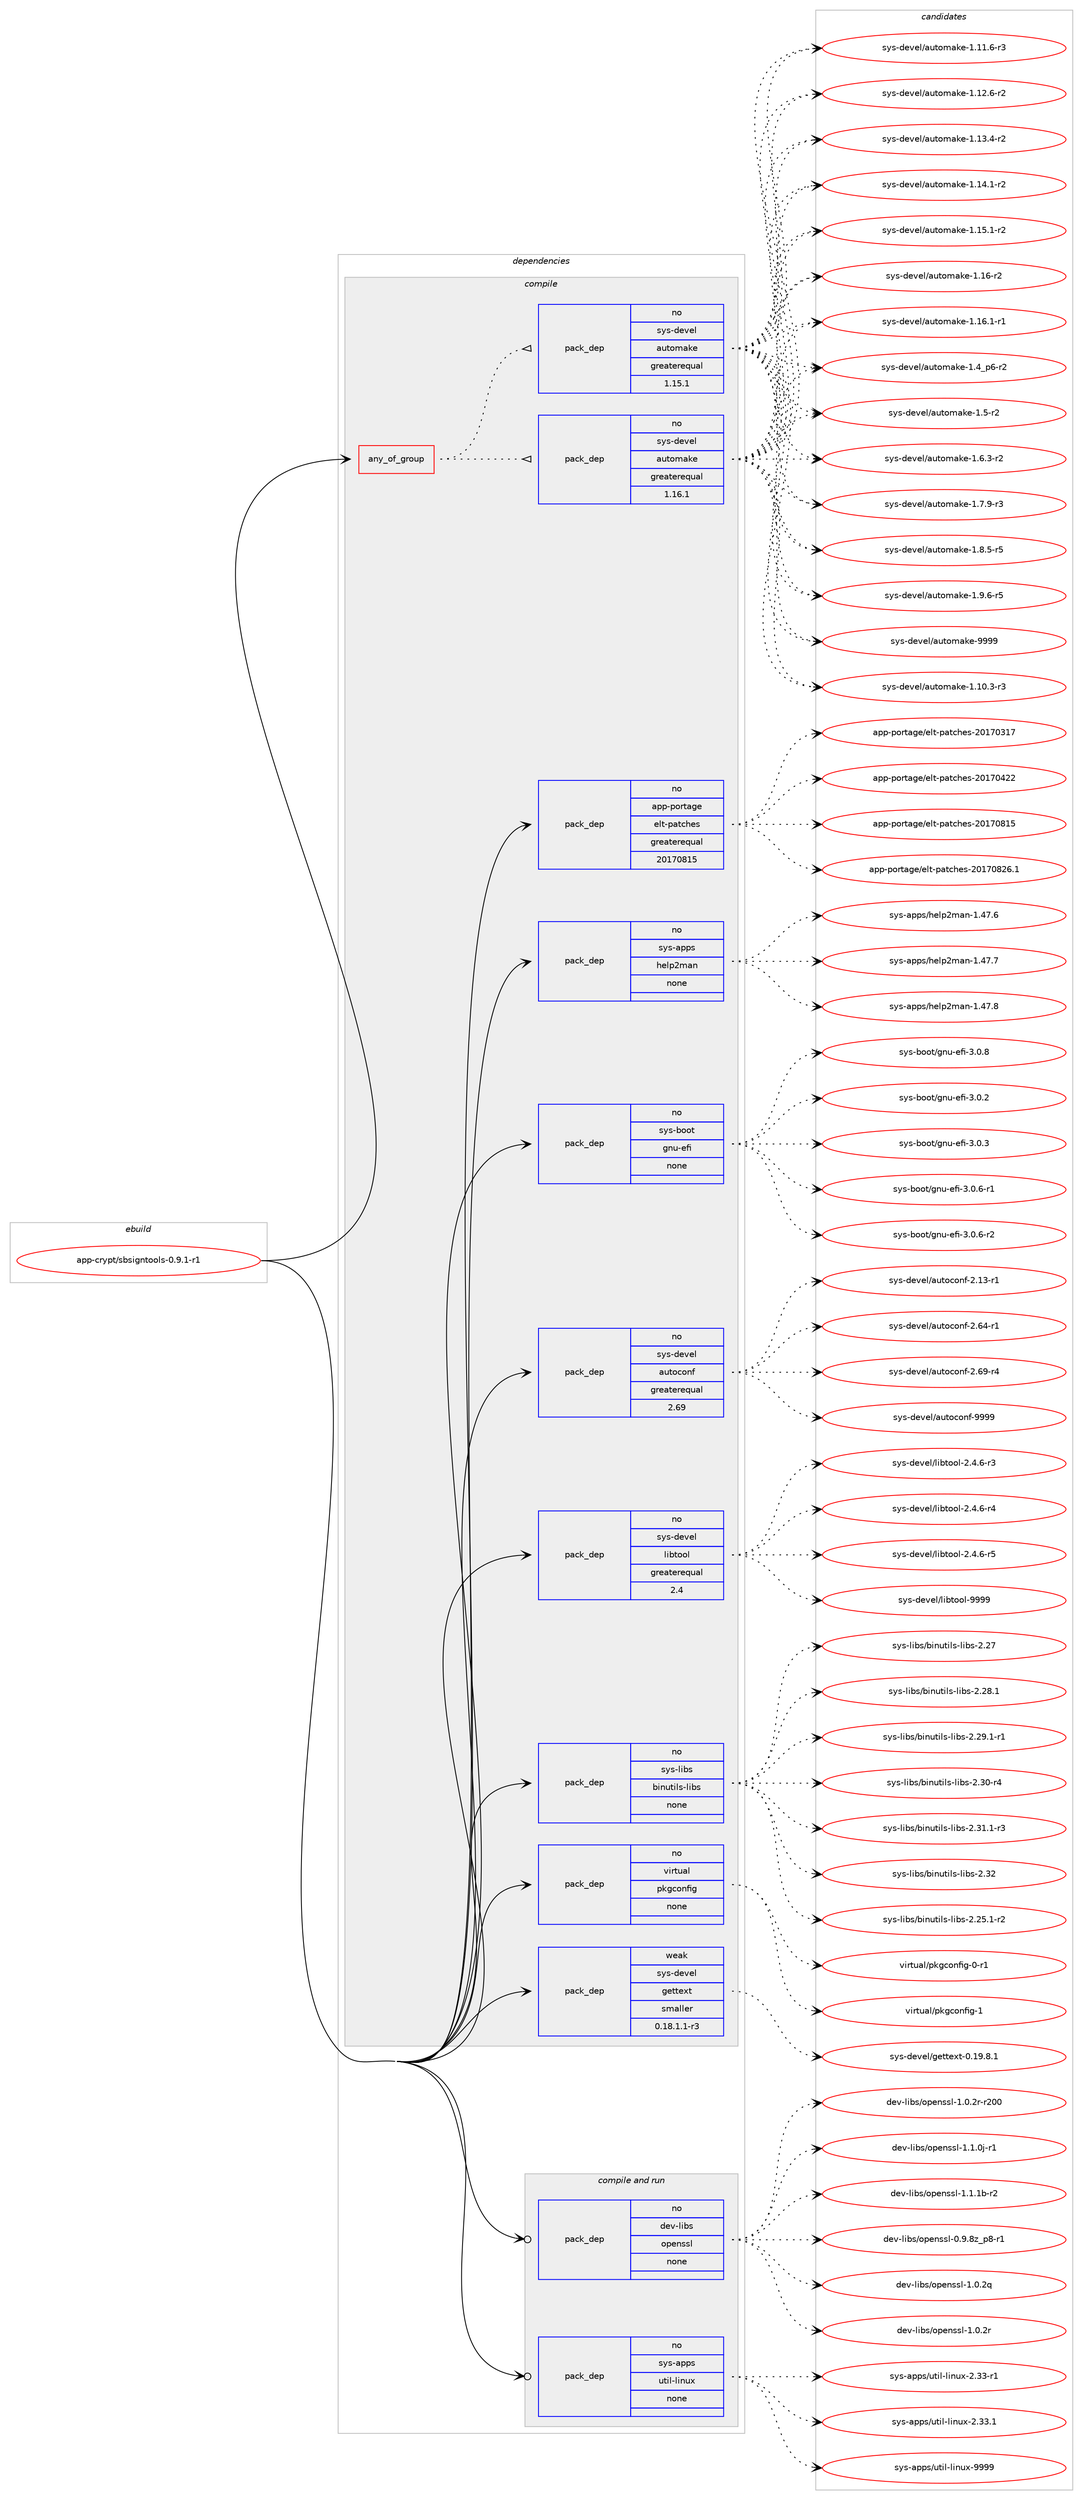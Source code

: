 digraph prolog {

# *************
# Graph options
# *************

newrank=true;
concentrate=true;
compound=true;
graph [rankdir=LR,fontname=Helvetica,fontsize=10,ranksep=1.5];#, ranksep=2.5, nodesep=0.2];
edge  [arrowhead=vee];
node  [fontname=Helvetica,fontsize=10];

# **********
# The ebuild
# **********

subgraph cluster_leftcol {
color=gray;
rank=same;
label=<<i>ebuild</i>>;
id [label="app-crypt/sbsigntools-0.9.1-r1", color=red, width=4, href="../app-crypt/sbsigntools-0.9.1-r1.svg"];
}

# ****************
# The dependencies
# ****************

subgraph cluster_midcol {
color=gray;
label=<<i>dependencies</i>>;
subgraph cluster_compile {
fillcolor="#eeeeee";
style=filled;
label=<<i>compile</i>>;
subgraph any19326 {
dependency1276847 [label=<<TABLE BORDER="0" CELLBORDER="1" CELLSPACING="0" CELLPADDING="4"><TR><TD CELLPADDING="10">any_of_group</TD></TR></TABLE>>, shape=none, color=red];subgraph pack909036 {
dependency1276848 [label=<<TABLE BORDER="0" CELLBORDER="1" CELLSPACING="0" CELLPADDING="4" WIDTH="220"><TR><TD ROWSPAN="6" CELLPADDING="30">pack_dep</TD></TR><TR><TD WIDTH="110">no</TD></TR><TR><TD>sys-devel</TD></TR><TR><TD>automake</TD></TR><TR><TD>greaterequal</TD></TR><TR><TD>1.16.1</TD></TR></TABLE>>, shape=none, color=blue];
}
dependency1276847:e -> dependency1276848:w [weight=20,style="dotted",arrowhead="oinv"];
subgraph pack909037 {
dependency1276849 [label=<<TABLE BORDER="0" CELLBORDER="1" CELLSPACING="0" CELLPADDING="4" WIDTH="220"><TR><TD ROWSPAN="6" CELLPADDING="30">pack_dep</TD></TR><TR><TD WIDTH="110">no</TD></TR><TR><TD>sys-devel</TD></TR><TR><TD>automake</TD></TR><TR><TD>greaterequal</TD></TR><TR><TD>1.15.1</TD></TR></TABLE>>, shape=none, color=blue];
}
dependency1276847:e -> dependency1276849:w [weight=20,style="dotted",arrowhead="oinv"];
}
id:e -> dependency1276847:w [weight=20,style="solid",arrowhead="vee"];
subgraph pack909038 {
dependency1276850 [label=<<TABLE BORDER="0" CELLBORDER="1" CELLSPACING="0" CELLPADDING="4" WIDTH="220"><TR><TD ROWSPAN="6" CELLPADDING="30">pack_dep</TD></TR><TR><TD WIDTH="110">no</TD></TR><TR><TD>app-portage</TD></TR><TR><TD>elt-patches</TD></TR><TR><TD>greaterequal</TD></TR><TR><TD>20170815</TD></TR></TABLE>>, shape=none, color=blue];
}
id:e -> dependency1276850:w [weight=20,style="solid",arrowhead="vee"];
subgraph pack909039 {
dependency1276851 [label=<<TABLE BORDER="0" CELLBORDER="1" CELLSPACING="0" CELLPADDING="4" WIDTH="220"><TR><TD ROWSPAN="6" CELLPADDING="30">pack_dep</TD></TR><TR><TD WIDTH="110">no</TD></TR><TR><TD>sys-apps</TD></TR><TR><TD>help2man</TD></TR><TR><TD>none</TD></TR><TR><TD></TD></TR></TABLE>>, shape=none, color=blue];
}
id:e -> dependency1276851:w [weight=20,style="solid",arrowhead="vee"];
subgraph pack909040 {
dependency1276852 [label=<<TABLE BORDER="0" CELLBORDER="1" CELLSPACING="0" CELLPADDING="4" WIDTH="220"><TR><TD ROWSPAN="6" CELLPADDING="30">pack_dep</TD></TR><TR><TD WIDTH="110">no</TD></TR><TR><TD>sys-boot</TD></TR><TR><TD>gnu-efi</TD></TR><TR><TD>none</TD></TR><TR><TD></TD></TR></TABLE>>, shape=none, color=blue];
}
id:e -> dependency1276852:w [weight=20,style="solid",arrowhead="vee"];
subgraph pack909041 {
dependency1276853 [label=<<TABLE BORDER="0" CELLBORDER="1" CELLSPACING="0" CELLPADDING="4" WIDTH="220"><TR><TD ROWSPAN="6" CELLPADDING="30">pack_dep</TD></TR><TR><TD WIDTH="110">no</TD></TR><TR><TD>sys-devel</TD></TR><TR><TD>autoconf</TD></TR><TR><TD>greaterequal</TD></TR><TR><TD>2.69</TD></TR></TABLE>>, shape=none, color=blue];
}
id:e -> dependency1276853:w [weight=20,style="solid",arrowhead="vee"];
subgraph pack909042 {
dependency1276854 [label=<<TABLE BORDER="0" CELLBORDER="1" CELLSPACING="0" CELLPADDING="4" WIDTH="220"><TR><TD ROWSPAN="6" CELLPADDING="30">pack_dep</TD></TR><TR><TD WIDTH="110">no</TD></TR><TR><TD>sys-devel</TD></TR><TR><TD>libtool</TD></TR><TR><TD>greaterequal</TD></TR><TR><TD>2.4</TD></TR></TABLE>>, shape=none, color=blue];
}
id:e -> dependency1276854:w [weight=20,style="solid",arrowhead="vee"];
subgraph pack909043 {
dependency1276855 [label=<<TABLE BORDER="0" CELLBORDER="1" CELLSPACING="0" CELLPADDING="4" WIDTH="220"><TR><TD ROWSPAN="6" CELLPADDING="30">pack_dep</TD></TR><TR><TD WIDTH="110">no</TD></TR><TR><TD>sys-libs</TD></TR><TR><TD>binutils-libs</TD></TR><TR><TD>none</TD></TR><TR><TD></TD></TR></TABLE>>, shape=none, color=blue];
}
id:e -> dependency1276855:w [weight=20,style="solid",arrowhead="vee"];
subgraph pack909044 {
dependency1276856 [label=<<TABLE BORDER="0" CELLBORDER="1" CELLSPACING="0" CELLPADDING="4" WIDTH="220"><TR><TD ROWSPAN="6" CELLPADDING="30">pack_dep</TD></TR><TR><TD WIDTH="110">no</TD></TR><TR><TD>virtual</TD></TR><TR><TD>pkgconfig</TD></TR><TR><TD>none</TD></TR><TR><TD></TD></TR></TABLE>>, shape=none, color=blue];
}
id:e -> dependency1276856:w [weight=20,style="solid",arrowhead="vee"];
subgraph pack909045 {
dependency1276857 [label=<<TABLE BORDER="0" CELLBORDER="1" CELLSPACING="0" CELLPADDING="4" WIDTH="220"><TR><TD ROWSPAN="6" CELLPADDING="30">pack_dep</TD></TR><TR><TD WIDTH="110">weak</TD></TR><TR><TD>sys-devel</TD></TR><TR><TD>gettext</TD></TR><TR><TD>smaller</TD></TR><TR><TD>0.18.1.1-r3</TD></TR></TABLE>>, shape=none, color=blue];
}
id:e -> dependency1276857:w [weight=20,style="solid",arrowhead="vee"];
}
subgraph cluster_compileandrun {
fillcolor="#eeeeee";
style=filled;
label=<<i>compile and run</i>>;
subgraph pack909046 {
dependency1276858 [label=<<TABLE BORDER="0" CELLBORDER="1" CELLSPACING="0" CELLPADDING="4" WIDTH="220"><TR><TD ROWSPAN="6" CELLPADDING="30">pack_dep</TD></TR><TR><TD WIDTH="110">no</TD></TR><TR><TD>dev-libs</TD></TR><TR><TD>openssl</TD></TR><TR><TD>none</TD></TR><TR><TD></TD></TR></TABLE>>, shape=none, color=blue];
}
id:e -> dependency1276858:w [weight=20,style="solid",arrowhead="odotvee"];
subgraph pack909047 {
dependency1276859 [label=<<TABLE BORDER="0" CELLBORDER="1" CELLSPACING="0" CELLPADDING="4" WIDTH="220"><TR><TD ROWSPAN="6" CELLPADDING="30">pack_dep</TD></TR><TR><TD WIDTH="110">no</TD></TR><TR><TD>sys-apps</TD></TR><TR><TD>util-linux</TD></TR><TR><TD>none</TD></TR><TR><TD></TD></TR></TABLE>>, shape=none, color=blue];
}
id:e -> dependency1276859:w [weight=20,style="solid",arrowhead="odotvee"];
}
subgraph cluster_run {
fillcolor="#eeeeee";
style=filled;
label=<<i>run</i>>;
}
}

# **************
# The candidates
# **************

subgraph cluster_choices {
rank=same;
color=gray;
label=<<i>candidates</i>>;

subgraph choice909036 {
color=black;
nodesep=1;
choice11512111545100101118101108479711711611110997107101454946494846514511451 [label="sys-devel/automake-1.10.3-r3", color=red, width=4,href="../sys-devel/automake-1.10.3-r3.svg"];
choice11512111545100101118101108479711711611110997107101454946494946544511451 [label="sys-devel/automake-1.11.6-r3", color=red, width=4,href="../sys-devel/automake-1.11.6-r3.svg"];
choice11512111545100101118101108479711711611110997107101454946495046544511450 [label="sys-devel/automake-1.12.6-r2", color=red, width=4,href="../sys-devel/automake-1.12.6-r2.svg"];
choice11512111545100101118101108479711711611110997107101454946495146524511450 [label="sys-devel/automake-1.13.4-r2", color=red, width=4,href="../sys-devel/automake-1.13.4-r2.svg"];
choice11512111545100101118101108479711711611110997107101454946495246494511450 [label="sys-devel/automake-1.14.1-r2", color=red, width=4,href="../sys-devel/automake-1.14.1-r2.svg"];
choice11512111545100101118101108479711711611110997107101454946495346494511450 [label="sys-devel/automake-1.15.1-r2", color=red, width=4,href="../sys-devel/automake-1.15.1-r2.svg"];
choice1151211154510010111810110847971171161111099710710145494649544511450 [label="sys-devel/automake-1.16-r2", color=red, width=4,href="../sys-devel/automake-1.16-r2.svg"];
choice11512111545100101118101108479711711611110997107101454946495446494511449 [label="sys-devel/automake-1.16.1-r1", color=red, width=4,href="../sys-devel/automake-1.16.1-r1.svg"];
choice115121115451001011181011084797117116111109971071014549465295112544511450 [label="sys-devel/automake-1.4_p6-r2", color=red, width=4,href="../sys-devel/automake-1.4_p6-r2.svg"];
choice11512111545100101118101108479711711611110997107101454946534511450 [label="sys-devel/automake-1.5-r2", color=red, width=4,href="../sys-devel/automake-1.5-r2.svg"];
choice115121115451001011181011084797117116111109971071014549465446514511450 [label="sys-devel/automake-1.6.3-r2", color=red, width=4,href="../sys-devel/automake-1.6.3-r2.svg"];
choice115121115451001011181011084797117116111109971071014549465546574511451 [label="sys-devel/automake-1.7.9-r3", color=red, width=4,href="../sys-devel/automake-1.7.9-r3.svg"];
choice115121115451001011181011084797117116111109971071014549465646534511453 [label="sys-devel/automake-1.8.5-r5", color=red, width=4,href="../sys-devel/automake-1.8.5-r5.svg"];
choice115121115451001011181011084797117116111109971071014549465746544511453 [label="sys-devel/automake-1.9.6-r5", color=red, width=4,href="../sys-devel/automake-1.9.6-r5.svg"];
choice115121115451001011181011084797117116111109971071014557575757 [label="sys-devel/automake-9999", color=red, width=4,href="../sys-devel/automake-9999.svg"];
dependency1276848:e -> choice11512111545100101118101108479711711611110997107101454946494846514511451:w [style=dotted,weight="100"];
dependency1276848:e -> choice11512111545100101118101108479711711611110997107101454946494946544511451:w [style=dotted,weight="100"];
dependency1276848:e -> choice11512111545100101118101108479711711611110997107101454946495046544511450:w [style=dotted,weight="100"];
dependency1276848:e -> choice11512111545100101118101108479711711611110997107101454946495146524511450:w [style=dotted,weight="100"];
dependency1276848:e -> choice11512111545100101118101108479711711611110997107101454946495246494511450:w [style=dotted,weight="100"];
dependency1276848:e -> choice11512111545100101118101108479711711611110997107101454946495346494511450:w [style=dotted,weight="100"];
dependency1276848:e -> choice1151211154510010111810110847971171161111099710710145494649544511450:w [style=dotted,weight="100"];
dependency1276848:e -> choice11512111545100101118101108479711711611110997107101454946495446494511449:w [style=dotted,weight="100"];
dependency1276848:e -> choice115121115451001011181011084797117116111109971071014549465295112544511450:w [style=dotted,weight="100"];
dependency1276848:e -> choice11512111545100101118101108479711711611110997107101454946534511450:w [style=dotted,weight="100"];
dependency1276848:e -> choice115121115451001011181011084797117116111109971071014549465446514511450:w [style=dotted,weight="100"];
dependency1276848:e -> choice115121115451001011181011084797117116111109971071014549465546574511451:w [style=dotted,weight="100"];
dependency1276848:e -> choice115121115451001011181011084797117116111109971071014549465646534511453:w [style=dotted,weight="100"];
dependency1276848:e -> choice115121115451001011181011084797117116111109971071014549465746544511453:w [style=dotted,weight="100"];
dependency1276848:e -> choice115121115451001011181011084797117116111109971071014557575757:w [style=dotted,weight="100"];
}
subgraph choice909037 {
color=black;
nodesep=1;
choice11512111545100101118101108479711711611110997107101454946494846514511451 [label="sys-devel/automake-1.10.3-r3", color=red, width=4,href="../sys-devel/automake-1.10.3-r3.svg"];
choice11512111545100101118101108479711711611110997107101454946494946544511451 [label="sys-devel/automake-1.11.6-r3", color=red, width=4,href="../sys-devel/automake-1.11.6-r3.svg"];
choice11512111545100101118101108479711711611110997107101454946495046544511450 [label="sys-devel/automake-1.12.6-r2", color=red, width=4,href="../sys-devel/automake-1.12.6-r2.svg"];
choice11512111545100101118101108479711711611110997107101454946495146524511450 [label="sys-devel/automake-1.13.4-r2", color=red, width=4,href="../sys-devel/automake-1.13.4-r2.svg"];
choice11512111545100101118101108479711711611110997107101454946495246494511450 [label="sys-devel/automake-1.14.1-r2", color=red, width=4,href="../sys-devel/automake-1.14.1-r2.svg"];
choice11512111545100101118101108479711711611110997107101454946495346494511450 [label="sys-devel/automake-1.15.1-r2", color=red, width=4,href="../sys-devel/automake-1.15.1-r2.svg"];
choice1151211154510010111810110847971171161111099710710145494649544511450 [label="sys-devel/automake-1.16-r2", color=red, width=4,href="../sys-devel/automake-1.16-r2.svg"];
choice11512111545100101118101108479711711611110997107101454946495446494511449 [label="sys-devel/automake-1.16.1-r1", color=red, width=4,href="../sys-devel/automake-1.16.1-r1.svg"];
choice115121115451001011181011084797117116111109971071014549465295112544511450 [label="sys-devel/automake-1.4_p6-r2", color=red, width=4,href="../sys-devel/automake-1.4_p6-r2.svg"];
choice11512111545100101118101108479711711611110997107101454946534511450 [label="sys-devel/automake-1.5-r2", color=red, width=4,href="../sys-devel/automake-1.5-r2.svg"];
choice115121115451001011181011084797117116111109971071014549465446514511450 [label="sys-devel/automake-1.6.3-r2", color=red, width=4,href="../sys-devel/automake-1.6.3-r2.svg"];
choice115121115451001011181011084797117116111109971071014549465546574511451 [label="sys-devel/automake-1.7.9-r3", color=red, width=4,href="../sys-devel/automake-1.7.9-r3.svg"];
choice115121115451001011181011084797117116111109971071014549465646534511453 [label="sys-devel/automake-1.8.5-r5", color=red, width=4,href="../sys-devel/automake-1.8.5-r5.svg"];
choice115121115451001011181011084797117116111109971071014549465746544511453 [label="sys-devel/automake-1.9.6-r5", color=red, width=4,href="../sys-devel/automake-1.9.6-r5.svg"];
choice115121115451001011181011084797117116111109971071014557575757 [label="sys-devel/automake-9999", color=red, width=4,href="../sys-devel/automake-9999.svg"];
dependency1276849:e -> choice11512111545100101118101108479711711611110997107101454946494846514511451:w [style=dotted,weight="100"];
dependency1276849:e -> choice11512111545100101118101108479711711611110997107101454946494946544511451:w [style=dotted,weight="100"];
dependency1276849:e -> choice11512111545100101118101108479711711611110997107101454946495046544511450:w [style=dotted,weight="100"];
dependency1276849:e -> choice11512111545100101118101108479711711611110997107101454946495146524511450:w [style=dotted,weight="100"];
dependency1276849:e -> choice11512111545100101118101108479711711611110997107101454946495246494511450:w [style=dotted,weight="100"];
dependency1276849:e -> choice11512111545100101118101108479711711611110997107101454946495346494511450:w [style=dotted,weight="100"];
dependency1276849:e -> choice1151211154510010111810110847971171161111099710710145494649544511450:w [style=dotted,weight="100"];
dependency1276849:e -> choice11512111545100101118101108479711711611110997107101454946495446494511449:w [style=dotted,weight="100"];
dependency1276849:e -> choice115121115451001011181011084797117116111109971071014549465295112544511450:w [style=dotted,weight="100"];
dependency1276849:e -> choice11512111545100101118101108479711711611110997107101454946534511450:w [style=dotted,weight="100"];
dependency1276849:e -> choice115121115451001011181011084797117116111109971071014549465446514511450:w [style=dotted,weight="100"];
dependency1276849:e -> choice115121115451001011181011084797117116111109971071014549465546574511451:w [style=dotted,weight="100"];
dependency1276849:e -> choice115121115451001011181011084797117116111109971071014549465646534511453:w [style=dotted,weight="100"];
dependency1276849:e -> choice115121115451001011181011084797117116111109971071014549465746544511453:w [style=dotted,weight="100"];
dependency1276849:e -> choice115121115451001011181011084797117116111109971071014557575757:w [style=dotted,weight="100"];
}
subgraph choice909038 {
color=black;
nodesep=1;
choice97112112451121111141169710310147101108116451129711699104101115455048495548514955 [label="app-portage/elt-patches-20170317", color=red, width=4,href="../app-portage/elt-patches-20170317.svg"];
choice97112112451121111141169710310147101108116451129711699104101115455048495548525050 [label="app-portage/elt-patches-20170422", color=red, width=4,href="../app-portage/elt-patches-20170422.svg"];
choice97112112451121111141169710310147101108116451129711699104101115455048495548564953 [label="app-portage/elt-patches-20170815", color=red, width=4,href="../app-portage/elt-patches-20170815.svg"];
choice971121124511211111411697103101471011081164511297116991041011154550484955485650544649 [label="app-portage/elt-patches-20170826.1", color=red, width=4,href="../app-portage/elt-patches-20170826.1.svg"];
dependency1276850:e -> choice97112112451121111141169710310147101108116451129711699104101115455048495548514955:w [style=dotted,weight="100"];
dependency1276850:e -> choice97112112451121111141169710310147101108116451129711699104101115455048495548525050:w [style=dotted,weight="100"];
dependency1276850:e -> choice97112112451121111141169710310147101108116451129711699104101115455048495548564953:w [style=dotted,weight="100"];
dependency1276850:e -> choice971121124511211111411697103101471011081164511297116991041011154550484955485650544649:w [style=dotted,weight="100"];
}
subgraph choice909039 {
color=black;
nodesep=1;
choice115121115459711211211547104101108112501099711045494652554654 [label="sys-apps/help2man-1.47.6", color=red, width=4,href="../sys-apps/help2man-1.47.6.svg"];
choice115121115459711211211547104101108112501099711045494652554655 [label="sys-apps/help2man-1.47.7", color=red, width=4,href="../sys-apps/help2man-1.47.7.svg"];
choice115121115459711211211547104101108112501099711045494652554656 [label="sys-apps/help2man-1.47.8", color=red, width=4,href="../sys-apps/help2man-1.47.8.svg"];
dependency1276851:e -> choice115121115459711211211547104101108112501099711045494652554654:w [style=dotted,weight="100"];
dependency1276851:e -> choice115121115459711211211547104101108112501099711045494652554655:w [style=dotted,weight="100"];
dependency1276851:e -> choice115121115459711211211547104101108112501099711045494652554656:w [style=dotted,weight="100"];
}
subgraph choice909040 {
color=black;
nodesep=1;
choice11512111545981111111164710311011745101102105455146484650 [label="sys-boot/gnu-efi-3.0.2", color=red, width=4,href="../sys-boot/gnu-efi-3.0.2.svg"];
choice11512111545981111111164710311011745101102105455146484651 [label="sys-boot/gnu-efi-3.0.3", color=red, width=4,href="../sys-boot/gnu-efi-3.0.3.svg"];
choice115121115459811111111647103110117451011021054551464846544511449 [label="sys-boot/gnu-efi-3.0.6-r1", color=red, width=4,href="../sys-boot/gnu-efi-3.0.6-r1.svg"];
choice115121115459811111111647103110117451011021054551464846544511450 [label="sys-boot/gnu-efi-3.0.6-r2", color=red, width=4,href="../sys-boot/gnu-efi-3.0.6-r2.svg"];
choice11512111545981111111164710311011745101102105455146484656 [label="sys-boot/gnu-efi-3.0.8", color=red, width=4,href="../sys-boot/gnu-efi-3.0.8.svg"];
dependency1276852:e -> choice11512111545981111111164710311011745101102105455146484650:w [style=dotted,weight="100"];
dependency1276852:e -> choice11512111545981111111164710311011745101102105455146484651:w [style=dotted,weight="100"];
dependency1276852:e -> choice115121115459811111111647103110117451011021054551464846544511449:w [style=dotted,weight="100"];
dependency1276852:e -> choice115121115459811111111647103110117451011021054551464846544511450:w [style=dotted,weight="100"];
dependency1276852:e -> choice11512111545981111111164710311011745101102105455146484656:w [style=dotted,weight="100"];
}
subgraph choice909041 {
color=black;
nodesep=1;
choice1151211154510010111810110847971171161119911111010245504649514511449 [label="sys-devel/autoconf-2.13-r1", color=red, width=4,href="../sys-devel/autoconf-2.13-r1.svg"];
choice1151211154510010111810110847971171161119911111010245504654524511449 [label="sys-devel/autoconf-2.64-r1", color=red, width=4,href="../sys-devel/autoconf-2.64-r1.svg"];
choice1151211154510010111810110847971171161119911111010245504654574511452 [label="sys-devel/autoconf-2.69-r4", color=red, width=4,href="../sys-devel/autoconf-2.69-r4.svg"];
choice115121115451001011181011084797117116111991111101024557575757 [label="sys-devel/autoconf-9999", color=red, width=4,href="../sys-devel/autoconf-9999.svg"];
dependency1276853:e -> choice1151211154510010111810110847971171161119911111010245504649514511449:w [style=dotted,weight="100"];
dependency1276853:e -> choice1151211154510010111810110847971171161119911111010245504654524511449:w [style=dotted,weight="100"];
dependency1276853:e -> choice1151211154510010111810110847971171161119911111010245504654574511452:w [style=dotted,weight="100"];
dependency1276853:e -> choice115121115451001011181011084797117116111991111101024557575757:w [style=dotted,weight="100"];
}
subgraph choice909042 {
color=black;
nodesep=1;
choice1151211154510010111810110847108105981161111111084550465246544511451 [label="sys-devel/libtool-2.4.6-r3", color=red, width=4,href="../sys-devel/libtool-2.4.6-r3.svg"];
choice1151211154510010111810110847108105981161111111084550465246544511452 [label="sys-devel/libtool-2.4.6-r4", color=red, width=4,href="../sys-devel/libtool-2.4.6-r4.svg"];
choice1151211154510010111810110847108105981161111111084550465246544511453 [label="sys-devel/libtool-2.4.6-r5", color=red, width=4,href="../sys-devel/libtool-2.4.6-r5.svg"];
choice1151211154510010111810110847108105981161111111084557575757 [label="sys-devel/libtool-9999", color=red, width=4,href="../sys-devel/libtool-9999.svg"];
dependency1276854:e -> choice1151211154510010111810110847108105981161111111084550465246544511451:w [style=dotted,weight="100"];
dependency1276854:e -> choice1151211154510010111810110847108105981161111111084550465246544511452:w [style=dotted,weight="100"];
dependency1276854:e -> choice1151211154510010111810110847108105981161111111084550465246544511453:w [style=dotted,weight="100"];
dependency1276854:e -> choice1151211154510010111810110847108105981161111111084557575757:w [style=dotted,weight="100"];
}
subgraph choice909043 {
color=black;
nodesep=1;
choice115121115451081059811547981051101171161051081154510810598115455046505346494511450 [label="sys-libs/binutils-libs-2.25.1-r2", color=red, width=4,href="../sys-libs/binutils-libs-2.25.1-r2.svg"];
choice1151211154510810598115479810511011711610510811545108105981154550465055 [label="sys-libs/binutils-libs-2.27", color=red, width=4,href="../sys-libs/binutils-libs-2.27.svg"];
choice11512111545108105981154798105110117116105108115451081059811545504650564649 [label="sys-libs/binutils-libs-2.28.1", color=red, width=4,href="../sys-libs/binutils-libs-2.28.1.svg"];
choice115121115451081059811547981051101171161051081154510810598115455046505746494511449 [label="sys-libs/binutils-libs-2.29.1-r1", color=red, width=4,href="../sys-libs/binutils-libs-2.29.1-r1.svg"];
choice11512111545108105981154798105110117116105108115451081059811545504651484511452 [label="sys-libs/binutils-libs-2.30-r4", color=red, width=4,href="../sys-libs/binutils-libs-2.30-r4.svg"];
choice115121115451081059811547981051101171161051081154510810598115455046514946494511451 [label="sys-libs/binutils-libs-2.31.1-r3", color=red, width=4,href="../sys-libs/binutils-libs-2.31.1-r3.svg"];
choice1151211154510810598115479810511011711610510811545108105981154550465150 [label="sys-libs/binutils-libs-2.32", color=red, width=4,href="../sys-libs/binutils-libs-2.32.svg"];
dependency1276855:e -> choice115121115451081059811547981051101171161051081154510810598115455046505346494511450:w [style=dotted,weight="100"];
dependency1276855:e -> choice1151211154510810598115479810511011711610510811545108105981154550465055:w [style=dotted,weight="100"];
dependency1276855:e -> choice11512111545108105981154798105110117116105108115451081059811545504650564649:w [style=dotted,weight="100"];
dependency1276855:e -> choice115121115451081059811547981051101171161051081154510810598115455046505746494511449:w [style=dotted,weight="100"];
dependency1276855:e -> choice11512111545108105981154798105110117116105108115451081059811545504651484511452:w [style=dotted,weight="100"];
dependency1276855:e -> choice115121115451081059811547981051101171161051081154510810598115455046514946494511451:w [style=dotted,weight="100"];
dependency1276855:e -> choice1151211154510810598115479810511011711610510811545108105981154550465150:w [style=dotted,weight="100"];
}
subgraph choice909044 {
color=black;
nodesep=1;
choice11810511411611797108471121071039911111010210510345484511449 [label="virtual/pkgconfig-0-r1", color=red, width=4,href="../virtual/pkgconfig-0-r1.svg"];
choice1181051141161179710847112107103991111101021051034549 [label="virtual/pkgconfig-1", color=red, width=4,href="../virtual/pkgconfig-1.svg"];
dependency1276856:e -> choice11810511411611797108471121071039911111010210510345484511449:w [style=dotted,weight="100"];
dependency1276856:e -> choice1181051141161179710847112107103991111101021051034549:w [style=dotted,weight="100"];
}
subgraph choice909045 {
color=black;
nodesep=1;
choice1151211154510010111810110847103101116116101120116454846495746564649 [label="sys-devel/gettext-0.19.8.1", color=red, width=4,href="../sys-devel/gettext-0.19.8.1.svg"];
dependency1276857:e -> choice1151211154510010111810110847103101116116101120116454846495746564649:w [style=dotted,weight="100"];
}
subgraph choice909046 {
color=black;
nodesep=1;
choice10010111845108105981154711111210111011511510845484657465612295112564511449 [label="dev-libs/openssl-0.9.8z_p8-r1", color=red, width=4,href="../dev-libs/openssl-0.9.8z_p8-r1.svg"];
choice100101118451081059811547111112101110115115108454946484650113 [label="dev-libs/openssl-1.0.2q", color=red, width=4,href="../dev-libs/openssl-1.0.2q.svg"];
choice100101118451081059811547111112101110115115108454946484650114 [label="dev-libs/openssl-1.0.2r", color=red, width=4,href="../dev-libs/openssl-1.0.2r.svg"];
choice10010111845108105981154711111210111011511510845494648465011445114504848 [label="dev-libs/openssl-1.0.2r-r200", color=red, width=4,href="../dev-libs/openssl-1.0.2r-r200.svg"];
choice1001011184510810598115471111121011101151151084549464946481064511449 [label="dev-libs/openssl-1.1.0j-r1", color=red, width=4,href="../dev-libs/openssl-1.1.0j-r1.svg"];
choice100101118451081059811547111112101110115115108454946494649984511450 [label="dev-libs/openssl-1.1.1b-r2", color=red, width=4,href="../dev-libs/openssl-1.1.1b-r2.svg"];
dependency1276858:e -> choice10010111845108105981154711111210111011511510845484657465612295112564511449:w [style=dotted,weight="100"];
dependency1276858:e -> choice100101118451081059811547111112101110115115108454946484650113:w [style=dotted,weight="100"];
dependency1276858:e -> choice100101118451081059811547111112101110115115108454946484650114:w [style=dotted,weight="100"];
dependency1276858:e -> choice10010111845108105981154711111210111011511510845494648465011445114504848:w [style=dotted,weight="100"];
dependency1276858:e -> choice1001011184510810598115471111121011101151151084549464946481064511449:w [style=dotted,weight="100"];
dependency1276858:e -> choice100101118451081059811547111112101110115115108454946494649984511450:w [style=dotted,weight="100"];
}
subgraph choice909047 {
color=black;
nodesep=1;
choice1151211154597112112115471171161051084510810511011712045504651514511449 [label="sys-apps/util-linux-2.33-r1", color=red, width=4,href="../sys-apps/util-linux-2.33-r1.svg"];
choice1151211154597112112115471171161051084510810511011712045504651514649 [label="sys-apps/util-linux-2.33.1", color=red, width=4,href="../sys-apps/util-linux-2.33.1.svg"];
choice115121115459711211211547117116105108451081051101171204557575757 [label="sys-apps/util-linux-9999", color=red, width=4,href="../sys-apps/util-linux-9999.svg"];
dependency1276859:e -> choice1151211154597112112115471171161051084510810511011712045504651514511449:w [style=dotted,weight="100"];
dependency1276859:e -> choice1151211154597112112115471171161051084510810511011712045504651514649:w [style=dotted,weight="100"];
dependency1276859:e -> choice115121115459711211211547117116105108451081051101171204557575757:w [style=dotted,weight="100"];
}
}

}
